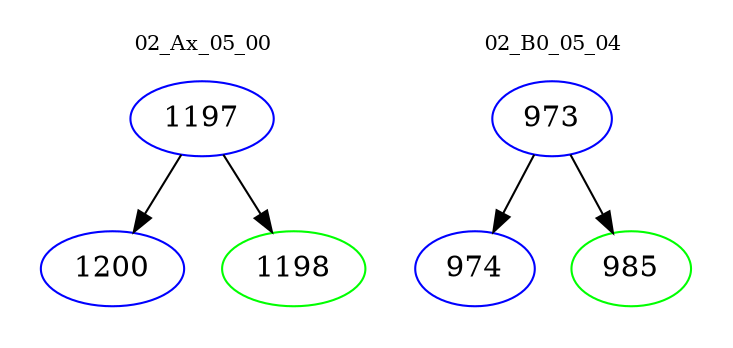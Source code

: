 digraph{
subgraph cluster_0 {
color = white
label = "02_Ax_05_00";
fontsize=10;
T0_1197 [label="1197", color="blue"]
T0_1197 -> T0_1200 [color="black"]
T0_1200 [label="1200", color="blue"]
T0_1197 -> T0_1198 [color="black"]
T0_1198 [label="1198", color="green"]
}
subgraph cluster_1 {
color = white
label = "02_B0_05_04";
fontsize=10;
T1_973 [label="973", color="blue"]
T1_973 -> T1_974 [color="black"]
T1_974 [label="974", color="blue"]
T1_973 -> T1_985 [color="black"]
T1_985 [label="985", color="green"]
}
}
